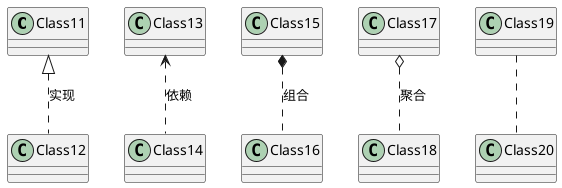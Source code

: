 @startuml sample01

Class11 <|.. Class12 :实现
Class13 <.. Class14 : 依赖
Class15 *.. Class16  :组合
Class17 o.. Class18  :聚合
Class19 .. Class20  

@enduml